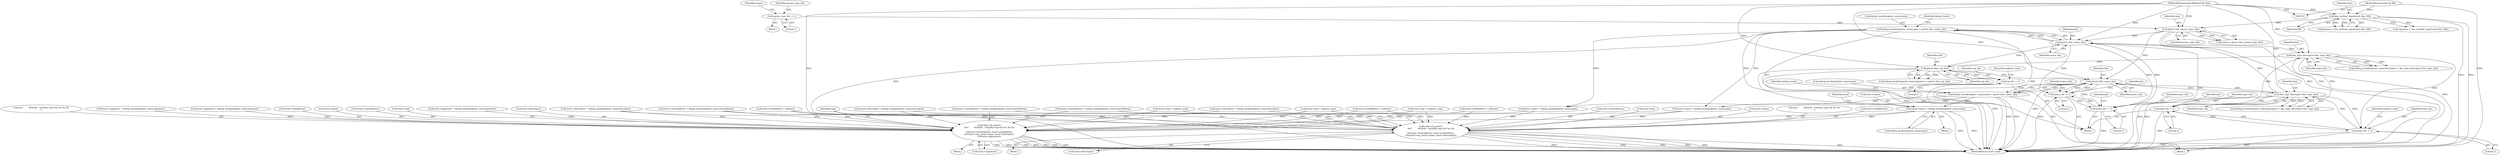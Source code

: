 digraph "0_radare2_ad55822430a03fe075221b543efb434567e9e431@array" {
"1000820" [label="(Call,local->name = debug_locals[register_num].name)"];
"1000745" [label="(Call,debug_locals[register_num].name = getstr (bin, name_idx))"];
"1000751" [label="(Call,getstr (bin, name_idx))"];
"1000776" [label="(Call,getstr (bin, sig_idx))"];
"1000760" [label="(Call,dex_type_descriptor (bin, type_idx))"];
"1000112" [label="(MethodParameterIn,RBinDexObj *bin)"];
"1000645" [label="(Call,type_idx -= 1)"];
"1000584" [label="(Call,dex_type_descriptor (bin, type_idx))"];
"1000575" [label="(Call,getstr (bin, name_idx))"];
"1000336" [label="(Call,getstr (bin, param_type_idx))"];
"1000285" [label="(Call,dex_method_signature2 (bin, MI))"];
"1000114" [label="(MethodParameterIn,int MI)"];
"1000331" [label="(Call,param_type_idx -= 1)"];
"1000469" [label="(Call,name_idx -= 1)"];
"1000633" [label="(Call,name_idx -= 1)"];
"1000481" [label="(Call,type_idx -= 1)"];
"1000657" [label="(Call,sig_idx -= 1)"];
"1000569" [label="(Call,debug_locals[register_num].name = getstr (bin, name_idx))"];
"1001071" [label="(Call,rbin->cb_printf (\n\t\t\t\t\"        0x%04x - 0x%04x reg=%d %s %s %s\n\",\n\t\t\t\tlocal->startAddress, local->endAddress,\n\t\t\t\tlocal->reg, local->name, local->descriptor,\n\t\t\t\tlocal->signature))"];
"1001093" [label="(Call,rbin->cb_printf (\n\t\t\t\t\"        0x%04x - 0x%04x reg=%d %s %s\n\",\n\t\t\t\tlocal->startAddress, local->endAddress,\n\t\t\t\tlocal->reg, local->name, local->descriptor))"];
"1000283" [label="(Call,params = dex_method_signature2 (bin, MI))"];
"1000576" [label="(Identifier,bin)"];
"1000645" [label="(Call,type_idx -= 1)"];
"1000745" [label="(Call,debug_locals[register_num].name = getstr (bin, name_idx))"];
"1001101" [label="(Call,local->reg)"];
"1000760" [label="(Call,dex_type_descriptor (bin, type_idx))"];
"1001070" [label="(Block,)"];
"1000757" [label="(Identifier,debug_locals)"];
"1000754" [label="(Call,debug_locals[register_num].descriptor = dex_type_descriptor (bin, type_idx))"];
"1000335" [label="(Identifier,name)"];
"1000805" [label="(Block,)"];
"1001079" [label="(Call,local->reg)"];
"1001082" [label="(Call,local->name)"];
"1000302" [label="(Block,)"];
"1000332" [label="(Identifier,param_type_idx)"];
"1001112" [label="(Identifier,reg)"];
"1000473" [label="(Identifier,p4)"];
"1001104" [label="(Call,local->name)"];
"1001073" [label="(Call,local->startAddress)"];
"1001088" [label="(Call,local->signature)"];
"1001185" [label="(MethodReturn,static void)"];
"1000691" [label="(Call,local->name = debug_locals[register_num].name)"];
"1000824" [label="(Call,debug_locals[register_num].name)"];
"1000470" [label="(Identifier,name_idx)"];
"1000486" [label="(Identifier,register_num)"];
"1000751" [label="(Call,getstr (bin, name_idx))"];
"1000662" [label="(Identifier,register_num)"];
"1000700" [label="(Call,local->descriptor = debug_locals[register_num].descriptor)"];
"1000570" [label="(Call,debug_locals[register_num].name)"];
"1000752" [label="(Identifier,bin)"];
"1000732" [label="(Call,local->reg = register_num)"];
"1001094" [label="(Literal,\"        0x%04x - 0x%04x reg=%d %s %s\n\")"];
"1000336" [label="(Call,getstr (bin, param_type_idx))"];
"1000649" [label="(Identifier,p4)"];
"1000770" [label="(Call,debug_locals[register_num].signature = getstr (bin, sig_idx))"];
"1000524" [label="(Call,local->descriptor = debug_locals[register_num].descriptor)"];
"1000542" [label="(Call,local->signature = debug_locals[register_num].signature)"];
"1001107" [label="(Call,local->descriptor)"];
"1000286" [label="(Identifier,bin)"];
"1000829" [label="(Call,local->descriptor = debug_locals[register_num].descriptor)"];
"1000333" [label="(Literal,1)"];
"1000659" [label="(Literal,1)"];
"1000577" [label="(Identifier,name_idx)"];
"1001098" [label="(Call,local->endAddress)"];
"1000821" [label="(Call,local->name)"];
"1000831" [label="(Identifier,local)"];
"1000282" [label="(Call,!(params = dex_method_signature2 (bin, MI)))"];
"1001085" [label="(Call,local->descriptor)"];
"1000866" [label="(Call,local->endAddress = address)"];
"1000635" [label="(Literal,1)"];
"1000287" [label="(Identifier,MI)"];
"1001072" [label="(Literal,\"        0x%04x - 0x%04x reg=%d %s %s %s\n\")"];
"1000561" [label="(Call,local->endAddress = address)"];
"1000334" [label="(Call,name = getstr (bin, param_type_idx))"];
"1000847" [label="(Call,local->signature = debug_locals[register_num].signature)"];
"1000634" [label="(Identifier,name_idx)"];
"1000586" [label="(Identifier,type_idx)"];
"1000737" [label="(Call,local->endAddress = address)"];
"1000761" [label="(Identifier,bin)"];
"1000718" [label="(Call,local->signature = debug_locals[register_num].signature)"];
"1001092" [label="(Block,)"];
"1000114" [label="(MethodParameterIn,int MI)"];
"1000709" [label="(Call,local->startAddress = debug_locals[register_num].startAddress)"];
"1000285" [label="(Call,dex_method_signature2 (bin, MI))"];
"1000585" [label="(Identifier,bin)"];
"1000777" [label="(Identifier,bin)"];
"1000569" [label="(Call,debug_locals[register_num].name = getstr (bin, name_idx))"];
"1000337" [label="(Identifier,bin)"];
"1000746" [label="(Call,debug_locals[register_num].name)"];
"1000647" [label="(Literal,1)"];
"1000447" [label="(Block,)"];
"1000762" [label="(Identifier,type_idx)"];
"1000658" [label="(Identifier,sig_idx)"];
"1000112" [label="(MethodParameterIn,RBinDexObj *bin)"];
"1000483" [label="(Literal,1)"];
"1001071" [label="(Call,rbin->cb_printf (\n\t\t\t\t\"        0x%04x - 0x%04x reg=%d %s %s %s\n\",\n\t\t\t\tlocal->startAddress, local->endAddress,\n\t\t\t\tlocal->reg, local->name, local->descriptor,\n\t\t\t\tlocal->signature))"];
"1000633" [label="(Call,name_idx -= 1)"];
"1000471" [label="(Literal,1)"];
"1000753" [label="(Identifier,name_idx)"];
"1000338" [label="(Identifier,param_type_idx)"];
"1000610" [label="(Block,)"];
"1000646" [label="(Identifier,type_idx)"];
"1000575" [label="(Call,getstr (bin, name_idx))"];
"1000584" [label="(Call,dex_type_descriptor (bin, type_idx))"];
"1000469" [label="(Call,name_idx -= 1)"];
"1000581" [label="(Identifier,debug_locals)"];
"1000861" [label="(Call,local->reg = register_num)"];
"1000578" [label="(Call,debug_locals[register_num].descriptor = dex_type_descriptor (bin, type_idx))"];
"1000776" [label="(Call,getstr (bin, sig_idx))"];
"1000515" [label="(Call,local->name = debug_locals[register_num].name)"];
"1001095" [label="(Call,local->startAddress)"];
"1000331" [label="(Call,param_type_idx -= 1)"];
"1000482" [label="(Identifier,type_idx)"];
"1001076" [label="(Call,local->endAddress)"];
"1000556" [label="(Call,local->reg = register_num)"];
"1000820" [label="(Call,local->name = debug_locals[register_num].name)"];
"1000838" [label="(Call,local->startAddress = debug_locals[register_num].startAddress)"];
"1000481" [label="(Call,type_idx -= 1)"];
"1000637" [label="(Identifier,p4)"];
"1001093" [label="(Call,rbin->cb_printf (\n\t\t\t\t\"        0x%04x - 0x%04x reg=%d %s %s\n\",\n\t\t\t\tlocal->startAddress, local->endAddress,\n\t\t\t\tlocal->reg, local->name, local->descriptor))"];
"1000657" [label="(Call,sig_idx -= 1)"];
"1000778" [label="(Identifier,sig_idx)"];
"1000533" [label="(Call,local->startAddress = debug_locals[register_num].startAddress)"];
"1000820" -> "1000805"  [label="AST: "];
"1000820" -> "1000824"  [label="CFG: "];
"1000821" -> "1000820"  [label="AST: "];
"1000824" -> "1000820"  [label="AST: "];
"1000831" -> "1000820"  [label="CFG: "];
"1000820" -> "1001185"  [label="DDG: "];
"1000820" -> "1001185"  [label="DDG: "];
"1000745" -> "1000820"  [label="DDG: "];
"1000569" -> "1000820"  [label="DDG: "];
"1000820" -> "1001071"  [label="DDG: "];
"1000820" -> "1001093"  [label="DDG: "];
"1000745" -> "1000610"  [label="AST: "];
"1000745" -> "1000751"  [label="CFG: "];
"1000746" -> "1000745"  [label="AST: "];
"1000751" -> "1000745"  [label="AST: "];
"1000757" -> "1000745"  [label="CFG: "];
"1000745" -> "1001185"  [label="DDG: "];
"1000745" -> "1001185"  [label="DDG: "];
"1000745" -> "1000515"  [label="DDG: "];
"1000745" -> "1000691"  [label="DDG: "];
"1000751" -> "1000745"  [label="DDG: "];
"1000751" -> "1000745"  [label="DDG: "];
"1000751" -> "1000753"  [label="CFG: "];
"1000752" -> "1000751"  [label="AST: "];
"1000753" -> "1000751"  [label="AST: "];
"1000751" -> "1001185"  [label="DDG: "];
"1000751" -> "1000469"  [label="DDG: "];
"1000751" -> "1000633"  [label="DDG: "];
"1000776" -> "1000751"  [label="DDG: "];
"1000336" -> "1000751"  [label="DDG: "];
"1000584" -> "1000751"  [label="DDG: "];
"1000112" -> "1000751"  [label="DDG: "];
"1000633" -> "1000751"  [label="DDG: "];
"1000751" -> "1000760"  [label="DDG: "];
"1000776" -> "1000770"  [label="AST: "];
"1000776" -> "1000778"  [label="CFG: "];
"1000777" -> "1000776"  [label="AST: "];
"1000778" -> "1000776"  [label="AST: "];
"1000770" -> "1000776"  [label="CFG: "];
"1000776" -> "1001185"  [label="DDG: "];
"1000776" -> "1001185"  [label="DDG: "];
"1000776" -> "1000575"  [label="DDG: "];
"1000776" -> "1000657"  [label="DDG: "];
"1000776" -> "1000770"  [label="DDG: "];
"1000776" -> "1000770"  [label="DDG: "];
"1000760" -> "1000776"  [label="DDG: "];
"1000112" -> "1000776"  [label="DDG: "];
"1000657" -> "1000776"  [label="DDG: "];
"1000760" -> "1000754"  [label="AST: "];
"1000760" -> "1000762"  [label="CFG: "];
"1000761" -> "1000760"  [label="AST: "];
"1000762" -> "1000760"  [label="AST: "];
"1000754" -> "1000760"  [label="CFG: "];
"1000760" -> "1001185"  [label="DDG: "];
"1000760" -> "1000481"  [label="DDG: "];
"1000760" -> "1000645"  [label="DDG: "];
"1000760" -> "1000754"  [label="DDG: "];
"1000760" -> "1000754"  [label="DDG: "];
"1000112" -> "1000760"  [label="DDG: "];
"1000645" -> "1000760"  [label="DDG: "];
"1000112" -> "1000110"  [label="AST: "];
"1000112" -> "1001185"  [label="DDG: "];
"1000112" -> "1000285"  [label="DDG: "];
"1000112" -> "1000336"  [label="DDG: "];
"1000112" -> "1000575"  [label="DDG: "];
"1000112" -> "1000584"  [label="DDG: "];
"1000645" -> "1000610"  [label="AST: "];
"1000645" -> "1000647"  [label="CFG: "];
"1000646" -> "1000645"  [label="AST: "];
"1000647" -> "1000645"  [label="AST: "];
"1000649" -> "1000645"  [label="CFG: "];
"1000645" -> "1001185"  [label="DDG: "];
"1000645" -> "1000481"  [label="DDG: "];
"1000584" -> "1000645"  [label="DDG: "];
"1000481" -> "1000645"  [label="DDG: "];
"1000584" -> "1000578"  [label="AST: "];
"1000584" -> "1000586"  [label="CFG: "];
"1000585" -> "1000584"  [label="AST: "];
"1000586" -> "1000584"  [label="AST: "];
"1000578" -> "1000584"  [label="CFG: "];
"1000584" -> "1001185"  [label="DDG: "];
"1000584" -> "1001185"  [label="DDG: "];
"1000584" -> "1000481"  [label="DDG: "];
"1000584" -> "1000575"  [label="DDG: "];
"1000584" -> "1000578"  [label="DDG: "];
"1000584" -> "1000578"  [label="DDG: "];
"1000575" -> "1000584"  [label="DDG: "];
"1000481" -> "1000584"  [label="DDG: "];
"1000575" -> "1000569"  [label="AST: "];
"1000575" -> "1000577"  [label="CFG: "];
"1000576" -> "1000575"  [label="AST: "];
"1000577" -> "1000575"  [label="AST: "];
"1000569" -> "1000575"  [label="CFG: "];
"1000575" -> "1001185"  [label="DDG: "];
"1000575" -> "1000469"  [label="DDG: "];
"1000575" -> "1000569"  [label="DDG: "];
"1000575" -> "1000569"  [label="DDG: "];
"1000336" -> "1000575"  [label="DDG: "];
"1000469" -> "1000575"  [label="DDG: "];
"1000575" -> "1000633"  [label="DDG: "];
"1000336" -> "1000334"  [label="AST: "];
"1000336" -> "1000338"  [label="CFG: "];
"1000337" -> "1000336"  [label="AST: "];
"1000338" -> "1000336"  [label="AST: "];
"1000334" -> "1000336"  [label="CFG: "];
"1000336" -> "1001185"  [label="DDG: "];
"1000336" -> "1001185"  [label="DDG: "];
"1000336" -> "1000334"  [label="DDG: "];
"1000336" -> "1000334"  [label="DDG: "];
"1000285" -> "1000336"  [label="DDG: "];
"1000331" -> "1000336"  [label="DDG: "];
"1000285" -> "1000283"  [label="AST: "];
"1000285" -> "1000287"  [label="CFG: "];
"1000286" -> "1000285"  [label="AST: "];
"1000287" -> "1000285"  [label="AST: "];
"1000283" -> "1000285"  [label="CFG: "];
"1000285" -> "1001185"  [label="DDG: "];
"1000285" -> "1001185"  [label="DDG: "];
"1000285" -> "1000282"  [label="DDG: "];
"1000285" -> "1000282"  [label="DDG: "];
"1000285" -> "1000283"  [label="DDG: "];
"1000285" -> "1000283"  [label="DDG: "];
"1000114" -> "1000285"  [label="DDG: "];
"1000114" -> "1000110"  [label="AST: "];
"1000114" -> "1001185"  [label="DDG: "];
"1000331" -> "1000302"  [label="AST: "];
"1000331" -> "1000333"  [label="CFG: "];
"1000332" -> "1000331"  [label="AST: "];
"1000333" -> "1000331"  [label="AST: "];
"1000335" -> "1000331"  [label="CFG: "];
"1000469" -> "1000447"  [label="AST: "];
"1000469" -> "1000471"  [label="CFG: "];
"1000470" -> "1000469"  [label="AST: "];
"1000471" -> "1000469"  [label="AST: "];
"1000473" -> "1000469"  [label="CFG: "];
"1000469" -> "1001185"  [label="DDG: "];
"1000633" -> "1000469"  [label="DDG: "];
"1000469" -> "1000633"  [label="DDG: "];
"1000633" -> "1000610"  [label="AST: "];
"1000633" -> "1000635"  [label="CFG: "];
"1000634" -> "1000633"  [label="AST: "];
"1000635" -> "1000633"  [label="AST: "];
"1000637" -> "1000633"  [label="CFG: "];
"1000633" -> "1001185"  [label="DDG: "];
"1000481" -> "1000447"  [label="AST: "];
"1000481" -> "1000483"  [label="CFG: "];
"1000482" -> "1000481"  [label="AST: "];
"1000483" -> "1000481"  [label="AST: "];
"1000486" -> "1000481"  [label="CFG: "];
"1000481" -> "1001185"  [label="DDG: "];
"1000657" -> "1000610"  [label="AST: "];
"1000657" -> "1000659"  [label="CFG: "];
"1000658" -> "1000657"  [label="AST: "];
"1000659" -> "1000657"  [label="AST: "];
"1000662" -> "1000657"  [label="CFG: "];
"1000657" -> "1001185"  [label="DDG: "];
"1000569" -> "1000447"  [label="AST: "];
"1000570" -> "1000569"  [label="AST: "];
"1000581" -> "1000569"  [label="CFG: "];
"1000569" -> "1001185"  [label="DDG: "];
"1000569" -> "1001185"  [label="DDG: "];
"1000569" -> "1000515"  [label="DDG: "];
"1000569" -> "1000691"  [label="DDG: "];
"1001071" -> "1001070"  [label="AST: "];
"1001071" -> "1001088"  [label="CFG: "];
"1001072" -> "1001071"  [label="AST: "];
"1001073" -> "1001071"  [label="AST: "];
"1001076" -> "1001071"  [label="AST: "];
"1001079" -> "1001071"  [label="AST: "];
"1001082" -> "1001071"  [label="AST: "];
"1001085" -> "1001071"  [label="AST: "];
"1001088" -> "1001071"  [label="AST: "];
"1001112" -> "1001071"  [label="CFG: "];
"1001071" -> "1001185"  [label="DDG: "];
"1001071" -> "1001185"  [label="DDG: "];
"1001071" -> "1001185"  [label="DDG: "];
"1001071" -> "1001185"  [label="DDG: "];
"1001071" -> "1001185"  [label="DDG: "];
"1001071" -> "1001185"  [label="DDG: "];
"1001071" -> "1001185"  [label="DDG: "];
"1000709" -> "1001071"  [label="DDG: "];
"1000533" -> "1001071"  [label="DDG: "];
"1000838" -> "1001071"  [label="DDG: "];
"1000866" -> "1001071"  [label="DDG: "];
"1000561" -> "1001071"  [label="DDG: "];
"1000737" -> "1001071"  [label="DDG: "];
"1000556" -> "1001071"  [label="DDG: "];
"1000861" -> "1001071"  [label="DDG: "];
"1000732" -> "1001071"  [label="DDG: "];
"1000515" -> "1001071"  [label="DDG: "];
"1000691" -> "1001071"  [label="DDG: "];
"1000524" -> "1001071"  [label="DDG: "];
"1000829" -> "1001071"  [label="DDG: "];
"1000700" -> "1001071"  [label="DDG: "];
"1000718" -> "1001071"  [label="DDG: "];
"1000542" -> "1001071"  [label="DDG: "];
"1000847" -> "1001071"  [label="DDG: "];
"1001093" -> "1001092"  [label="AST: "];
"1001093" -> "1001107"  [label="CFG: "];
"1001094" -> "1001093"  [label="AST: "];
"1001095" -> "1001093"  [label="AST: "];
"1001098" -> "1001093"  [label="AST: "];
"1001101" -> "1001093"  [label="AST: "];
"1001104" -> "1001093"  [label="AST: "];
"1001107" -> "1001093"  [label="AST: "];
"1001112" -> "1001093"  [label="CFG: "];
"1001093" -> "1001185"  [label="DDG: "];
"1001093" -> "1001185"  [label="DDG: "];
"1001093" -> "1001185"  [label="DDG: "];
"1001093" -> "1001185"  [label="DDG: "];
"1001093" -> "1001185"  [label="DDG: "];
"1001093" -> "1001185"  [label="DDG: "];
"1000709" -> "1001093"  [label="DDG: "];
"1000533" -> "1001093"  [label="DDG: "];
"1000838" -> "1001093"  [label="DDG: "];
"1000866" -> "1001093"  [label="DDG: "];
"1000561" -> "1001093"  [label="DDG: "];
"1000737" -> "1001093"  [label="DDG: "];
"1000556" -> "1001093"  [label="DDG: "];
"1000861" -> "1001093"  [label="DDG: "];
"1000732" -> "1001093"  [label="DDG: "];
"1000515" -> "1001093"  [label="DDG: "];
"1000691" -> "1001093"  [label="DDG: "];
"1000524" -> "1001093"  [label="DDG: "];
"1000829" -> "1001093"  [label="DDG: "];
"1000700" -> "1001093"  [label="DDG: "];
}
